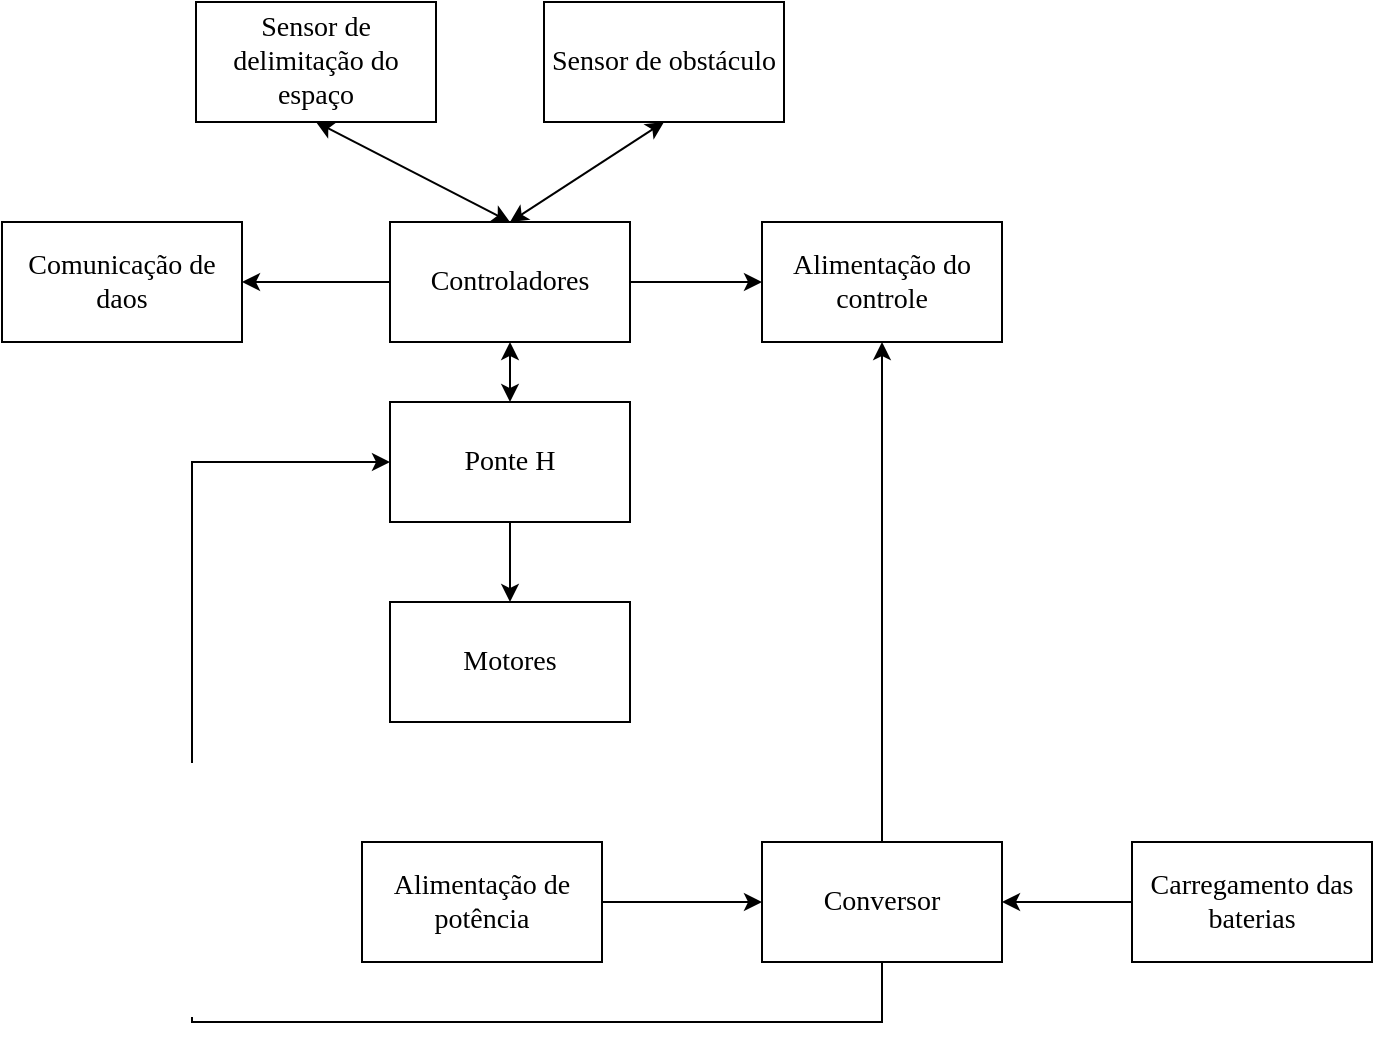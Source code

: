 <mxfile version="17.4.6" type="github" pages="3">
  <diagram id="eAf6we7HFUDRdoNTurvY" name="geral">
    <mxGraphModel dx="2302" dy="832" grid="1" gridSize="10" guides="1" tooltips="1" connect="1" arrows="1" fold="1" page="1" pageScale="1" pageWidth="827" pageHeight="1169" math="0" shadow="0">
      <root>
        <mxCell id="0" />
        <mxCell id="1" parent="0" />
        <mxCell id="HtoSLRo9wJaPpnQRnlQ6-1" value="Sensor de delimitação do espaço" style="rounded=0;whiteSpace=wrap;html=1;fontSize=14;fontFamily=Georgia;" parent="1" vertex="1">
          <mxGeometry x="182" y="80" width="120" height="60" as="geometry" />
        </mxCell>
        <mxCell id="HtoSLRo9wJaPpnQRnlQ6-3" value="Sensor de obstáculo" style="rounded=0;whiteSpace=wrap;html=1;fontSize=14;fontFamily=Georgia;" parent="1" vertex="1">
          <mxGeometry x="356" y="80" width="120" height="60" as="geometry" />
        </mxCell>
        <mxCell id="HtoSLRo9wJaPpnQRnlQ6-27" style="edgeStyle=orthogonalEdgeStyle;rounded=0;orthogonalLoop=1;jettySize=auto;html=1;exitX=1;exitY=0.5;exitDx=0;exitDy=0;entryX=0;entryY=0.5;entryDx=0;entryDy=0;fontFamily=Georgia;fontSize=14;strokeColor=#000000;strokeWidth=1;" parent="1" source="HtoSLRo9wJaPpnQRnlQ6-4" target="HtoSLRo9wJaPpnQRnlQ6-7" edge="1">
          <mxGeometry relative="1" as="geometry" />
        </mxCell>
        <mxCell id="HtoSLRo9wJaPpnQRnlQ6-30" style="edgeStyle=orthogonalEdgeStyle;rounded=0;orthogonalLoop=1;jettySize=auto;html=1;exitX=0;exitY=0.5;exitDx=0;exitDy=0;entryX=1;entryY=0.5;entryDx=0;entryDy=0;fontFamily=Georgia;fontSize=14;strokeColor=#000000;strokeWidth=1;" parent="1" source="HtoSLRo9wJaPpnQRnlQ6-4" target="HtoSLRo9wJaPpnQRnlQ6-6" edge="1">
          <mxGeometry relative="1" as="geometry" />
        </mxCell>
        <mxCell id="HtoSLRo9wJaPpnQRnlQ6-4" value="Controladores" style="rounded=0;whiteSpace=wrap;html=1;fontSize=14;fontFamily=Georgia;" parent="1" vertex="1">
          <mxGeometry x="279" y="190" width="120" height="60" as="geometry" />
        </mxCell>
        <mxCell id="HtoSLRo9wJaPpnQRnlQ6-32" style="edgeStyle=orthogonalEdgeStyle;rounded=0;orthogonalLoop=1;jettySize=auto;html=1;exitX=0.5;exitY=1;exitDx=0;exitDy=0;entryX=0.5;entryY=0;entryDx=0;entryDy=0;fontFamily=Georgia;fontSize=14;strokeColor=#000000;strokeWidth=1;" parent="1" source="HtoSLRo9wJaPpnQRnlQ6-5" target="HtoSLRo9wJaPpnQRnlQ6-12" edge="1">
          <mxGeometry relative="1" as="geometry" />
        </mxCell>
        <mxCell id="HtoSLRo9wJaPpnQRnlQ6-5" value="Ponte H" style="rounded=0;whiteSpace=wrap;html=1;fontSize=14;fontFamily=Georgia;" parent="1" vertex="1">
          <mxGeometry x="279" y="280" width="120" height="60" as="geometry" />
        </mxCell>
        <mxCell id="HtoSLRo9wJaPpnQRnlQ6-6" value="Comunicação de daos" style="rounded=0;whiteSpace=wrap;html=1;fontSize=14;fontFamily=Georgia;" parent="1" vertex="1">
          <mxGeometry x="85" y="190" width="120" height="60" as="geometry" />
        </mxCell>
        <mxCell id="HtoSLRo9wJaPpnQRnlQ6-7" value="Alimentação do controle" style="rounded=0;whiteSpace=wrap;html=1;fontSize=14;fontFamily=Georgia;" parent="1" vertex="1">
          <mxGeometry x="465" y="190" width="120" height="60" as="geometry" />
        </mxCell>
        <mxCell id="HtoSLRo9wJaPpnQRnlQ6-35" style="edgeStyle=orthogonalEdgeStyle;rounded=0;orthogonalLoop=1;jettySize=auto;html=1;exitX=0.5;exitY=1;exitDx=0;exitDy=0;fontFamily=Georgia;fontSize=14;strokeColor=#000000;strokeWidth=1;entryX=0;entryY=0.5;entryDx=0;entryDy=0;" parent="1" source="HtoSLRo9wJaPpnQRnlQ6-10" target="HtoSLRo9wJaPpnQRnlQ6-5" edge="1">
          <mxGeometry relative="1" as="geometry">
            <mxPoint x="190" y="310" as="targetPoint" />
            <Array as="points">
              <mxPoint x="525" y="590" />
              <mxPoint x="180" y="590" />
              <mxPoint x="180" y="310" />
            </Array>
          </mxGeometry>
        </mxCell>
        <mxCell id="HtoSLRo9wJaPpnQRnlQ6-10" value="Conversor" style="rounded=0;whiteSpace=wrap;html=1;fontSize=14;fontFamily=Georgia;" parent="1" vertex="1">
          <mxGeometry x="465" y="500" width="120" height="60" as="geometry" />
        </mxCell>
        <mxCell id="HtoSLRo9wJaPpnQRnlQ6-34" style="edgeStyle=orthogonalEdgeStyle;rounded=0;orthogonalLoop=1;jettySize=auto;html=1;exitX=0;exitY=0.5;exitDx=0;exitDy=0;entryX=1;entryY=0.5;entryDx=0;entryDy=0;fontFamily=Georgia;fontSize=14;strokeColor=#000000;strokeWidth=1;" parent="1" source="HtoSLRo9wJaPpnQRnlQ6-11" target="HtoSLRo9wJaPpnQRnlQ6-10" edge="1">
          <mxGeometry relative="1" as="geometry" />
        </mxCell>
        <mxCell id="HtoSLRo9wJaPpnQRnlQ6-11" value="Carregamento das baterias" style="rounded=0;whiteSpace=wrap;html=1;fontSize=14;fontFamily=Georgia;" parent="1" vertex="1">
          <mxGeometry x="650" y="500" width="120" height="60" as="geometry" />
        </mxCell>
        <mxCell id="HtoSLRo9wJaPpnQRnlQ6-12" value="Motores" style="rounded=0;whiteSpace=wrap;html=1;fontSize=14;fontFamily=Georgia;" parent="1" vertex="1">
          <mxGeometry x="279" y="380" width="120" height="60" as="geometry" />
        </mxCell>
        <mxCell id="HtoSLRo9wJaPpnQRnlQ6-33" style="edgeStyle=orthogonalEdgeStyle;rounded=0;orthogonalLoop=1;jettySize=auto;html=1;exitX=1;exitY=0.5;exitDx=0;exitDy=0;entryX=0;entryY=0.5;entryDx=0;entryDy=0;fontFamily=Georgia;fontSize=14;strokeColor=#000000;strokeWidth=1;" parent="1" source="HtoSLRo9wJaPpnQRnlQ6-13" target="HtoSLRo9wJaPpnQRnlQ6-10" edge="1">
          <mxGeometry relative="1" as="geometry" />
        </mxCell>
        <mxCell id="HtoSLRo9wJaPpnQRnlQ6-13" value="Alimentação de potência" style="rounded=0;whiteSpace=wrap;html=1;fontSize=14;fontFamily=Georgia;" parent="1" vertex="1">
          <mxGeometry x="265" y="500" width="120" height="60" as="geometry" />
        </mxCell>
        <mxCell id="HtoSLRo9wJaPpnQRnlQ6-24" value="" style="endArrow=classic;startArrow=classic;html=1;rounded=0;fontFamily=Georgia;fontSize=14;strokeColor=#000000;strokeWidth=1;entryX=0.5;entryY=1;entryDx=0;entryDy=0;exitX=0.5;exitY=0;exitDx=0;exitDy=0;" parent="1" source="HtoSLRo9wJaPpnQRnlQ6-4" target="HtoSLRo9wJaPpnQRnlQ6-1" edge="1">
          <mxGeometry width="50" height="50" relative="1" as="geometry">
            <mxPoint x="175" y="220" as="sourcePoint" />
            <mxPoint x="225" y="170" as="targetPoint" />
          </mxGeometry>
        </mxCell>
        <mxCell id="HtoSLRo9wJaPpnQRnlQ6-25" value="" style="endArrow=classic;startArrow=classic;html=1;rounded=0;fontFamily=Georgia;fontSize=14;strokeColor=#000000;strokeWidth=1;entryX=0.5;entryY=1;entryDx=0;entryDy=0;exitX=0.5;exitY=0;exitDx=0;exitDy=0;" parent="1" source="HtoSLRo9wJaPpnQRnlQ6-4" target="HtoSLRo9wJaPpnQRnlQ6-3" edge="1">
          <mxGeometry width="50" height="50" relative="1" as="geometry">
            <mxPoint x="305" y="410" as="sourcePoint" />
            <mxPoint x="355" y="360" as="targetPoint" />
          </mxGeometry>
        </mxCell>
        <mxCell id="HtoSLRo9wJaPpnQRnlQ6-28" value="" style="endArrow=classic;html=1;rounded=0;fontFamily=Georgia;fontSize=14;strokeColor=#000000;strokeWidth=1;entryX=0.5;entryY=1;entryDx=0;entryDy=0;exitX=0.5;exitY=0;exitDx=0;exitDy=0;" parent="1" source="HtoSLRo9wJaPpnQRnlQ6-10" target="HtoSLRo9wJaPpnQRnlQ6-7" edge="1">
          <mxGeometry width="50" height="50" relative="1" as="geometry">
            <mxPoint x="305" y="410" as="sourcePoint" />
            <mxPoint x="355" y="360" as="targetPoint" />
          </mxGeometry>
        </mxCell>
        <mxCell id="HtoSLRo9wJaPpnQRnlQ6-31" value="" style="endArrow=classic;startArrow=classic;html=1;rounded=0;fontFamily=Georgia;fontSize=14;strokeColor=#000000;strokeWidth=1;entryX=0.5;entryY=1;entryDx=0;entryDy=0;exitX=0.5;exitY=0;exitDx=0;exitDy=0;" parent="1" source="HtoSLRo9wJaPpnQRnlQ6-5" target="HtoSLRo9wJaPpnQRnlQ6-4" edge="1">
          <mxGeometry width="50" height="50" relative="1" as="geometry">
            <mxPoint x="315" y="410" as="sourcePoint" />
            <mxPoint x="365" y="360" as="targetPoint" />
          </mxGeometry>
        </mxCell>
      </root>
    </mxGraphModel>
  </diagram>
  <diagram name="especifico" id="z0aKSJ_pqMHbzz3HELGv">
    <mxGraphModel dx="2302" dy="832" grid="1" gridSize="10" guides="1" tooltips="1" connect="1" arrows="1" fold="1" page="1" pageScale="1" pageWidth="827" pageHeight="1169" math="0" shadow="0">
      <root>
        <mxCell id="2iu9K6nbXqO10WypyM0g-0" />
        <mxCell id="2iu9K6nbXqO10WypyM0g-1" parent="2iu9K6nbXqO10WypyM0g-0" />
        <mxCell id="2iu9K6nbXqO10WypyM0g-2" value="Sensor de delimitação do espaço" style="rounded=0;whiteSpace=wrap;html=1;fontSize=14;fontFamily=Georgia;" parent="2iu9K6nbXqO10WypyM0g-1" vertex="1">
          <mxGeometry x="182" y="80" width="120" height="60" as="geometry" />
        </mxCell>
        <mxCell id="2iu9K6nbXqO10WypyM0g-3" value="Sensor de obstáculo" style="rounded=0;whiteSpace=wrap;html=1;fontSize=14;fontFamily=Georgia;" parent="2iu9K6nbXqO10WypyM0g-1" vertex="1">
          <mxGeometry x="356" y="80" width="120" height="60" as="geometry" />
        </mxCell>
        <mxCell id="2iu9K6nbXqO10WypyM0g-4" style="edgeStyle=orthogonalEdgeStyle;rounded=0;orthogonalLoop=1;jettySize=auto;html=1;exitX=1;exitY=0.5;exitDx=0;exitDy=0;entryX=0;entryY=0.5;entryDx=0;entryDy=0;fontFamily=Georgia;fontSize=14;strokeColor=#000000;strokeWidth=1;" parent="2iu9K6nbXqO10WypyM0g-1" source="2iu9K6nbXqO10WypyM0g-6" target="2iu9K6nbXqO10WypyM0g-10" edge="1">
          <mxGeometry relative="1" as="geometry" />
        </mxCell>
        <mxCell id="2iu9K6nbXqO10WypyM0g-5" style="edgeStyle=orthogonalEdgeStyle;rounded=0;orthogonalLoop=1;jettySize=auto;html=1;exitX=0;exitY=0.5;exitDx=0;exitDy=0;entryX=1;entryY=0.5;entryDx=0;entryDy=0;fontFamily=Georgia;fontSize=14;strokeColor=#000000;strokeWidth=1;" parent="2iu9K6nbXqO10WypyM0g-1" source="2iu9K6nbXqO10WypyM0g-6" target="2iu9K6nbXqO10WypyM0g-9" edge="1">
          <mxGeometry relative="1" as="geometry" />
        </mxCell>
        <mxCell id="2iu9K6nbXqO10WypyM0g-6" value="Controladores" style="rounded=0;whiteSpace=wrap;html=1;fontSize=14;fontFamily=Georgia;" parent="2iu9K6nbXqO10WypyM0g-1" vertex="1">
          <mxGeometry x="279" y="190" width="120" height="60" as="geometry" />
        </mxCell>
        <mxCell id="2iu9K6nbXqO10WypyM0g-7" style="edgeStyle=orthogonalEdgeStyle;rounded=0;orthogonalLoop=1;jettySize=auto;html=1;exitX=0.5;exitY=1;exitDx=0;exitDy=0;entryX=0.5;entryY=0;entryDx=0;entryDy=0;fontFamily=Georgia;fontSize=14;strokeColor=#000000;strokeWidth=1;" parent="2iu9K6nbXqO10WypyM0g-1" source="2iu9K6nbXqO10WypyM0g-8" target="2iu9K6nbXqO10WypyM0g-15" edge="1">
          <mxGeometry relative="1" as="geometry" />
        </mxCell>
        <mxCell id="2iu9K6nbXqO10WypyM0g-8" value="Ponte H" style="rounded=0;whiteSpace=wrap;html=1;fontSize=14;fontFamily=Georgia;" parent="2iu9K6nbXqO10WypyM0g-1" vertex="1">
          <mxGeometry x="279" y="280" width="120" height="60" as="geometry" />
        </mxCell>
        <mxCell id="2iu9K6nbXqO10WypyM0g-9" value="Comunicação de daos" style="rounded=0;whiteSpace=wrap;html=1;fontSize=14;fontFamily=Georgia;" parent="2iu9K6nbXqO10WypyM0g-1" vertex="1">
          <mxGeometry x="85" y="190" width="120" height="60" as="geometry" />
        </mxCell>
        <mxCell id="2iu9K6nbXqO10WypyM0g-10" value="Alimentação do controle" style="rounded=0;whiteSpace=wrap;html=1;fontSize=14;fontFamily=Georgia;" parent="2iu9K6nbXqO10WypyM0g-1" vertex="1">
          <mxGeometry x="465" y="190" width="120" height="60" as="geometry" />
        </mxCell>
        <mxCell id="2iu9K6nbXqO10WypyM0g-11" style="edgeStyle=orthogonalEdgeStyle;rounded=0;orthogonalLoop=1;jettySize=auto;html=1;exitX=0.5;exitY=1;exitDx=0;exitDy=0;fontFamily=Georgia;fontSize=14;strokeColor=#000000;strokeWidth=1;entryX=0;entryY=0.5;entryDx=0;entryDy=0;" parent="2iu9K6nbXqO10WypyM0g-1" source="2iu9K6nbXqO10WypyM0g-12" target="2iu9K6nbXqO10WypyM0g-8" edge="1">
          <mxGeometry relative="1" as="geometry">
            <mxPoint x="190" y="310" as="targetPoint" />
            <Array as="points">
              <mxPoint x="525" y="590" />
              <mxPoint x="180" y="590" />
              <mxPoint x="180" y="310" />
            </Array>
          </mxGeometry>
        </mxCell>
        <mxCell id="2iu9K6nbXqO10WypyM0g-12" value="Conversor" style="rounded=0;whiteSpace=wrap;html=1;fontSize=14;fontFamily=Georgia;" parent="2iu9K6nbXqO10WypyM0g-1" vertex="1">
          <mxGeometry x="465" y="500" width="120" height="60" as="geometry" />
        </mxCell>
        <mxCell id="2iu9K6nbXqO10WypyM0g-13" style="edgeStyle=orthogonalEdgeStyle;rounded=0;orthogonalLoop=1;jettySize=auto;html=1;exitX=0;exitY=0.5;exitDx=0;exitDy=0;entryX=1;entryY=0.5;entryDx=0;entryDy=0;fontFamily=Georgia;fontSize=14;strokeColor=#000000;strokeWidth=1;" parent="2iu9K6nbXqO10WypyM0g-1" source="2iu9K6nbXqO10WypyM0g-14" target="2iu9K6nbXqO10WypyM0g-12" edge="1">
          <mxGeometry relative="1" as="geometry" />
        </mxCell>
        <mxCell id="2iu9K6nbXqO10WypyM0g-14" value="Carregamento das baterias" style="rounded=0;whiteSpace=wrap;html=1;fontSize=14;fontFamily=Georgia;" parent="2iu9K6nbXqO10WypyM0g-1" vertex="1">
          <mxGeometry x="650" y="500" width="120" height="60" as="geometry" />
        </mxCell>
        <mxCell id="2iu9K6nbXqO10WypyM0g-15" value="Motores" style="rounded=0;whiteSpace=wrap;html=1;fontSize=14;fontFamily=Georgia;" parent="2iu9K6nbXqO10WypyM0g-1" vertex="1">
          <mxGeometry x="279" y="380" width="120" height="60" as="geometry" />
        </mxCell>
        <mxCell id="2iu9K6nbXqO10WypyM0g-16" style="edgeStyle=orthogonalEdgeStyle;rounded=0;orthogonalLoop=1;jettySize=auto;html=1;exitX=1;exitY=0.5;exitDx=0;exitDy=0;entryX=0;entryY=0.5;entryDx=0;entryDy=0;fontFamily=Georgia;fontSize=14;strokeColor=#000000;strokeWidth=1;" parent="2iu9K6nbXqO10WypyM0g-1" source="2iu9K6nbXqO10WypyM0g-17" target="2iu9K6nbXqO10WypyM0g-12" edge="1">
          <mxGeometry relative="1" as="geometry" />
        </mxCell>
        <mxCell id="2iu9K6nbXqO10WypyM0g-17" value="Alimentação de potência" style="rounded=0;whiteSpace=wrap;html=1;fontSize=14;fontFamily=Georgia;" parent="2iu9K6nbXqO10WypyM0g-1" vertex="1">
          <mxGeometry x="265" y="500" width="120" height="60" as="geometry" />
        </mxCell>
        <mxCell id="2iu9K6nbXqO10WypyM0g-18" value="" style="endArrow=classic;startArrow=classic;html=1;rounded=0;fontFamily=Georgia;fontSize=14;strokeColor=#000000;strokeWidth=1;entryX=0.5;entryY=1;entryDx=0;entryDy=0;exitX=0.5;exitY=0;exitDx=0;exitDy=0;" parent="2iu9K6nbXqO10WypyM0g-1" source="2iu9K6nbXqO10WypyM0g-6" target="2iu9K6nbXqO10WypyM0g-2" edge="1">
          <mxGeometry width="50" height="50" relative="1" as="geometry">
            <mxPoint x="175" y="220" as="sourcePoint" />
            <mxPoint x="225" y="170" as="targetPoint" />
          </mxGeometry>
        </mxCell>
        <mxCell id="2iu9K6nbXqO10WypyM0g-19" value="" style="endArrow=classic;startArrow=classic;html=1;rounded=0;fontFamily=Georgia;fontSize=14;strokeColor=#000000;strokeWidth=1;entryX=0.5;entryY=1;entryDx=0;entryDy=0;exitX=0.5;exitY=0;exitDx=0;exitDy=0;" parent="2iu9K6nbXqO10WypyM0g-1" source="2iu9K6nbXqO10WypyM0g-6" target="2iu9K6nbXqO10WypyM0g-3" edge="1">
          <mxGeometry width="50" height="50" relative="1" as="geometry">
            <mxPoint x="305" y="410" as="sourcePoint" />
            <mxPoint x="355" y="360" as="targetPoint" />
          </mxGeometry>
        </mxCell>
        <mxCell id="2iu9K6nbXqO10WypyM0g-20" value="" style="endArrow=classic;html=1;rounded=0;fontFamily=Georgia;fontSize=14;strokeColor=#000000;strokeWidth=1;entryX=0.5;entryY=1;entryDx=0;entryDy=0;exitX=0.5;exitY=0;exitDx=0;exitDy=0;" parent="2iu9K6nbXqO10WypyM0g-1" source="2iu9K6nbXqO10WypyM0g-12" target="2iu9K6nbXqO10WypyM0g-10" edge="1">
          <mxGeometry width="50" height="50" relative="1" as="geometry">
            <mxPoint x="305" y="410" as="sourcePoint" />
            <mxPoint x="355" y="360" as="targetPoint" />
          </mxGeometry>
        </mxCell>
        <mxCell id="2iu9K6nbXqO10WypyM0g-21" value="" style="endArrow=classic;startArrow=classic;html=1;rounded=0;fontFamily=Georgia;fontSize=14;strokeColor=#000000;strokeWidth=1;entryX=0.5;entryY=1;entryDx=0;entryDy=0;exitX=0.5;exitY=0;exitDx=0;exitDy=0;" parent="2iu9K6nbXqO10WypyM0g-1" source="2iu9K6nbXqO10WypyM0g-8" target="2iu9K6nbXqO10WypyM0g-6" edge="1">
          <mxGeometry width="50" height="50" relative="1" as="geometry">
            <mxPoint x="315" y="410" as="sourcePoint" />
            <mxPoint x="365" y="360" as="targetPoint" />
          </mxGeometry>
        </mxCell>
      </root>
    </mxGraphModel>
  </diagram>
  <diagram id="MJ4ogWrNv-PK0gWAUcGQ" name="Conexão alimentação">
    <mxGraphModel dx="1918" dy="693" grid="1" gridSize="10" guides="1" tooltips="1" connect="1" arrows="1" fold="1" page="1" pageScale="1" pageWidth="827" pageHeight="1169" math="0" shadow="0">
      <root>
        <mxCell id="0" />
        <mxCell id="1" parent="0" />
        <mxCell id="OpjQYGqRqh_CMc-7hOzx-15" style="edgeStyle=orthogonalEdgeStyle;rounded=0;orthogonalLoop=1;jettySize=auto;html=1;exitX=0.25;exitY=1;exitDx=0;exitDy=0;entryX=0.25;entryY=0;entryDx=0;entryDy=0;strokeColor=#3333FF;fillColor=#3333FF;" edge="1" parent="1" source="OpjQYGqRqh_CMc-7hOzx-1" target="OpjQYGqRqh_CMc-7hOzx-7">
          <mxGeometry relative="1" as="geometry" />
        </mxCell>
        <mxCell id="-rjluttwTfY5IQeAJ49r-1" style="edgeStyle=orthogonalEdgeStyle;rounded=0;orthogonalLoop=1;jettySize=auto;html=1;exitX=0;exitY=0.5;exitDx=0;exitDy=0;entryX=0.5;entryY=1;entryDx=0;entryDy=0;fontSize=14;strokeColor=#000000;fillColor=#3333FF;" edge="1" parent="1" source="OpjQYGqRqh_CMc-7hOzx-1" target="OpjQYGqRqh_CMc-7hOzx-2">
          <mxGeometry relative="1" as="geometry" />
        </mxCell>
        <mxCell id="-rjluttwTfY5IQeAJ49r-2" style="edgeStyle=orthogonalEdgeStyle;rounded=0;orthogonalLoop=1;jettySize=auto;html=1;exitX=0.5;exitY=0;exitDx=0;exitDy=0;entryX=0.5;entryY=1;entryDx=0;entryDy=0;fontSize=14;strokeColor=#000000;fillColor=#000000;" edge="1" parent="1" source="OpjQYGqRqh_CMc-7hOzx-1" target="OpjQYGqRqh_CMc-7hOzx-3">
          <mxGeometry relative="1" as="geometry" />
        </mxCell>
        <mxCell id="OpjQYGqRqh_CMc-7hOzx-1" value="Módulo Ponte H&lt;br&gt;(L298N)" style="rounded=0;whiteSpace=wrap;html=1;" vertex="1" parent="1">
          <mxGeometry x="305" y="229" width="120" height="60" as="geometry" />
        </mxCell>
        <mxCell id="OpjQYGqRqh_CMc-7hOzx-2" value="Motor A (esquerdo)" style="rounded=0;whiteSpace=wrap;html=1;" vertex="1" parent="1">
          <mxGeometry x="170" y="119" width="120" height="60" as="geometry" />
        </mxCell>
        <mxCell id="OpjQYGqRqh_CMc-7hOzx-3" value="Motor B (direito)" style="rounded=0;whiteSpace=wrap;html=1;" vertex="1" parent="1">
          <mxGeometry x="305" y="119" width="120" height="60" as="geometry" />
        </mxCell>
        <mxCell id="OpjQYGqRqh_CMc-7hOzx-8" style="edgeStyle=orthogonalEdgeStyle;rounded=0;orthogonalLoop=1;jettySize=auto;html=1;exitX=0.5;exitY=0;exitDx=0;exitDy=0;entryX=0.5;entryY=1;entryDx=0;entryDy=0;" edge="1" parent="1" source="OpjQYGqRqh_CMc-7hOzx-7" target="OpjQYGqRqh_CMc-7hOzx-1">
          <mxGeometry relative="1" as="geometry" />
        </mxCell>
        <mxCell id="-rjluttwTfY5IQeAJ49r-9" style="edgeStyle=orthogonalEdgeStyle;rounded=0;orthogonalLoop=1;jettySize=auto;html=1;exitX=0.75;exitY=0;exitDx=0;exitDy=0;entryX=1;entryY=0.75;entryDx=0;entryDy=0;fontFamily=Helvetica;fontSize=11;strokeColor=#FF66B3;fillColor=#000000;" edge="1" parent="1" source="OpjQYGqRqh_CMc-7hOzx-7" target="OpjQYGqRqh_CMc-7hOzx-1">
          <mxGeometry relative="1" as="geometry" />
        </mxCell>
        <mxCell id="OpjQYGqRqh_CMc-7hOzx-7" value="Arduino" style="rounded=0;whiteSpace=wrap;html=1;" vertex="1" parent="1">
          <mxGeometry x="305" y="369" width="120" height="60" as="geometry" />
        </mxCell>
        <mxCell id="OpjQYGqRqh_CMc-7hOzx-11" style="edgeStyle=orthogonalEdgeStyle;rounded=0;orthogonalLoop=1;jettySize=auto;html=1;exitX=0;exitY=0.5;exitDx=0;exitDy=0;entryX=1;entryY=0.5;entryDx=0;entryDy=0;strokeColor=#3333FF;" edge="1" parent="1" source="OpjQYGqRqh_CMc-7hOzx-10" target="OpjQYGqRqh_CMc-7hOzx-1">
          <mxGeometry relative="1" as="geometry" />
        </mxCell>
        <mxCell id="OpjQYGqRqh_CMc-7hOzx-13" style="edgeStyle=orthogonalEdgeStyle;rounded=0;orthogonalLoop=1;jettySize=auto;html=1;exitX=0.5;exitY=1;exitDx=0;exitDy=0;entryX=1;entryY=0.5;entryDx=0;entryDy=0;strokeColor=#3333FF;" edge="1" parent="1" source="OpjQYGqRqh_CMc-7hOzx-10" target="OpjQYGqRqh_CMc-7hOzx-7">
          <mxGeometry relative="1" as="geometry" />
        </mxCell>
        <mxCell id="OpjQYGqRqh_CMc-7hOzx-10" value="Tensão externa (4pilhas, 4.8V)" style="rounded=0;whiteSpace=wrap;html=1;strokeColor=#3333FF;" vertex="1" parent="1">
          <mxGeometry x="520" y="229" width="120" height="60" as="geometry" />
        </mxCell>
        <mxCell id="OpjQYGqRqh_CMc-7hOzx-12" value="Tensão e GND" style="text;html=1;align=center;verticalAlign=middle;resizable=0;points=[];autosize=1;strokeColor=none;fillColor=none;" vertex="1" parent="1">
          <mxGeometry x="430" y="239" width="90" height="20" as="geometry" />
        </mxCell>
        <mxCell id="OpjQYGqRqh_CMc-7hOzx-14" value="Tensão e GND" style="text;html=1;align=center;verticalAlign=middle;resizable=0;points=[];autosize=1;strokeColor=none;fillColor=none;" vertex="1" parent="1">
          <mxGeometry x="430" y="379" width="90" height="20" as="geometry" />
        </mxCell>
        <mxCell id="OpjQYGqRqh_CMc-7hOzx-16" value="Tensão (se não &lt;br&gt;conectado com USB)" style="text;html=1;align=right;verticalAlign=middle;resizable=0;points=[];autosize=1;strokeColor=none;fillColor=none;" vertex="1" parent="1">
          <mxGeometry x="200" y="309" width="130" height="30" as="geometry" />
        </mxCell>
        <mxCell id="OpjQYGqRqh_CMc-7hOzx-19" style="edgeStyle=orthogonalEdgeStyle;rounded=0;orthogonalLoop=1;jettySize=auto;html=1;exitX=1;exitY=0.5;exitDx=0;exitDy=0;entryX=0.5;entryY=1;entryDx=0;entryDy=0;fillColor=#FF66B3;strokeColor=#FF66B3;" edge="1" parent="1" source="OpjQYGqRqh_CMc-7hOzx-18" target="OpjQYGqRqh_CMc-7hOzx-7">
          <mxGeometry relative="1" as="geometry" />
        </mxCell>
        <mxCell id="OpjQYGqRqh_CMc-7hOzx-18" value="Programação/teste" style="rounded=0;whiteSpace=wrap;html=1;strokeColor=#FF66B3;" vertex="1" parent="1">
          <mxGeometry x="170" y="459" width="120" height="60" as="geometry" />
        </mxCell>
        <mxCell id="OpjQYGqRqh_CMc-7hOzx-20" value="USB (somente se não &lt;br&gt;conectado à tensão da Ponte H)" style="text;html=1;align=left;verticalAlign=middle;resizable=0;points=[];autosize=1;strokeColor=none;fillColor=none;" vertex="1" parent="1">
          <mxGeometry x="370" y="459" width="190" height="30" as="geometry" />
        </mxCell>
        <mxCell id="OpjQYGqRqh_CMc-7hOzx-21" value="&lt;font style=&quot;font-size: 14px&quot;&gt;Caso 1: alimentação interna&lt;br&gt;&lt;br&gt;Caso 2: alimentação externa&lt;/font&gt;" style="text;html=1;align=left;verticalAlign=middle;resizable=0;points=[];autosize=1;strokeColor=none;fillColor=none;" vertex="1" parent="1">
          <mxGeometry x="602" y="535" width="190" height="50" as="geometry" />
        </mxCell>
        <mxCell id="OpjQYGqRqh_CMc-7hOzx-22" value="" style="ellipse;whiteSpace=wrap;html=1;aspect=fixed;fontSize=14;fillColor=#FF66B3;" vertex="1" parent="1">
          <mxGeometry x="573" y="532" width="20" height="20" as="geometry" />
        </mxCell>
        <mxCell id="OpjQYGqRqh_CMc-7hOzx-23" value="" style="ellipse;whiteSpace=wrap;html=1;aspect=fixed;fontSize=14;fillColor=#3333FF;strokeColor=#3333FF;" vertex="1" parent="1">
          <mxGeometry x="573" y="565" width="20" height="20" as="geometry" />
        </mxCell>
        <mxCell id="OpjQYGqRqh_CMc-7hOzx-25" value="&lt;font style=&quot;font-size: 14px&quot;&gt;Caso 1: &lt;span style=&quot;white-space: pre&quot;&gt;	&lt;/span&gt;Ocorre quando utilizamos a alimentação do cabo USB, para fins de mudanças no código e testes.&lt;br&gt;&lt;span style=&quot;white-space: pre&quot;&gt;	&lt;/span&gt;&lt;span style=&quot;white-space: pre&quot;&gt;	&lt;/span&gt;Remover jumper do regulador de tensão.&amp;nbsp;&lt;br&gt;&lt;br&gt;Caso 2:&lt;span style=&quot;white-space: pre&quot;&gt;	&lt;/span&gt;Ocorre quando utilizamos bateria/pilha.&lt;br&gt;&lt;span style=&quot;white-space: pre&quot;&gt;	&lt;/span&gt;&lt;span style=&quot;white-space: pre&quot;&gt;	&lt;/span&gt;Remover jumper do regulador de tensão.&lt;br&gt;&lt;/font&gt;" style="text;html=1;align=left;verticalAlign=middle;resizable=0;points=[];autosize=1;strokeColor=none;fillColor=none;fontSize=14;" vertex="1" parent="1">
          <mxGeometry x="40" y="625" width="690" height="90" as="geometry" />
        </mxCell>
        <mxCell id="-rjluttwTfY5IQeAJ49r-6" value="OUT1, OUT2" style="text;html=1;align=center;verticalAlign=middle;resizable=0;points=[];autosize=1;strokeColor=none;fillColor=none;fontSize=14;" vertex="1" parent="1">
          <mxGeometry x="130" y="200" width="100" height="20" as="geometry" />
        </mxCell>
        <mxCell id="-rjluttwTfY5IQeAJ49r-7" value="OUT3, OUT4" style="text;html=1;align=center;verticalAlign=middle;resizable=0;points=[];autosize=1;strokeColor=none;fillColor=none;fontSize=14;" vertex="1" parent="1">
          <mxGeometry x="364" y="200" width="100" height="20" as="geometry" />
        </mxCell>
        <mxCell id="-rjluttwTfY5IQeAJ49r-8" value="&lt;font face=&quot;Helvetica&quot; style=&quot;font-size: 12px&quot;&gt;Pinos PWM&lt;/font&gt;" style="text;html=1;align=center;verticalAlign=middle;resizable=0;points=[];autosize=1;strokeColor=none;fillColor=none;fontSize=11;fontFamily=Garamond;" vertex="1" parent="1">
          <mxGeometry x="365" y="300" width="80" height="20" as="geometry" />
        </mxCell>
        <mxCell id="-rjluttwTfY5IQeAJ49r-10" value="&lt;font style=&quot;font-size: 12px&quot;&gt;Tensão e GND&lt;/font&gt;" style="text;html=1;align=center;verticalAlign=middle;resizable=0;points=[];autosize=1;strokeColor=none;fillColor=none;fontSize=11;fontFamily=Helvetica;" vertex="1" parent="1">
          <mxGeometry x="400" y="339" width="90" height="20" as="geometry" />
        </mxCell>
        <mxCell id="-rjluttwTfY5IQeAJ49r-12" value="" style="shape=image;verticalLabelPosition=bottom;labelBackgroundColor=default;verticalAlign=top;aspect=fixed;imageAspect=0;image=https://blog.eletrogate.com/wp-content/uploads/2020/02/Screenshot_10-1.png;" vertex="1" parent="1">
          <mxGeometry x="532" y="50" width="180.2" height="70" as="geometry" />
        </mxCell>
        <mxCell id="-rjluttwTfY5IQeAJ49r-13" value="" style="shape=image;verticalLabelPosition=bottom;labelBackgroundColor=default;verticalAlign=top;aspect=fixed;imageAspect=0;image=https://blog.eletrogate.com/wp-content/uploads/2020/02/Screenshot_1-1-1.png;" vertex="1" parent="1">
          <mxGeometry x="531" y="128" width="186.06" height="72" as="geometry" />
        </mxCell>
      </root>
    </mxGraphModel>
  </diagram>
</mxfile>
